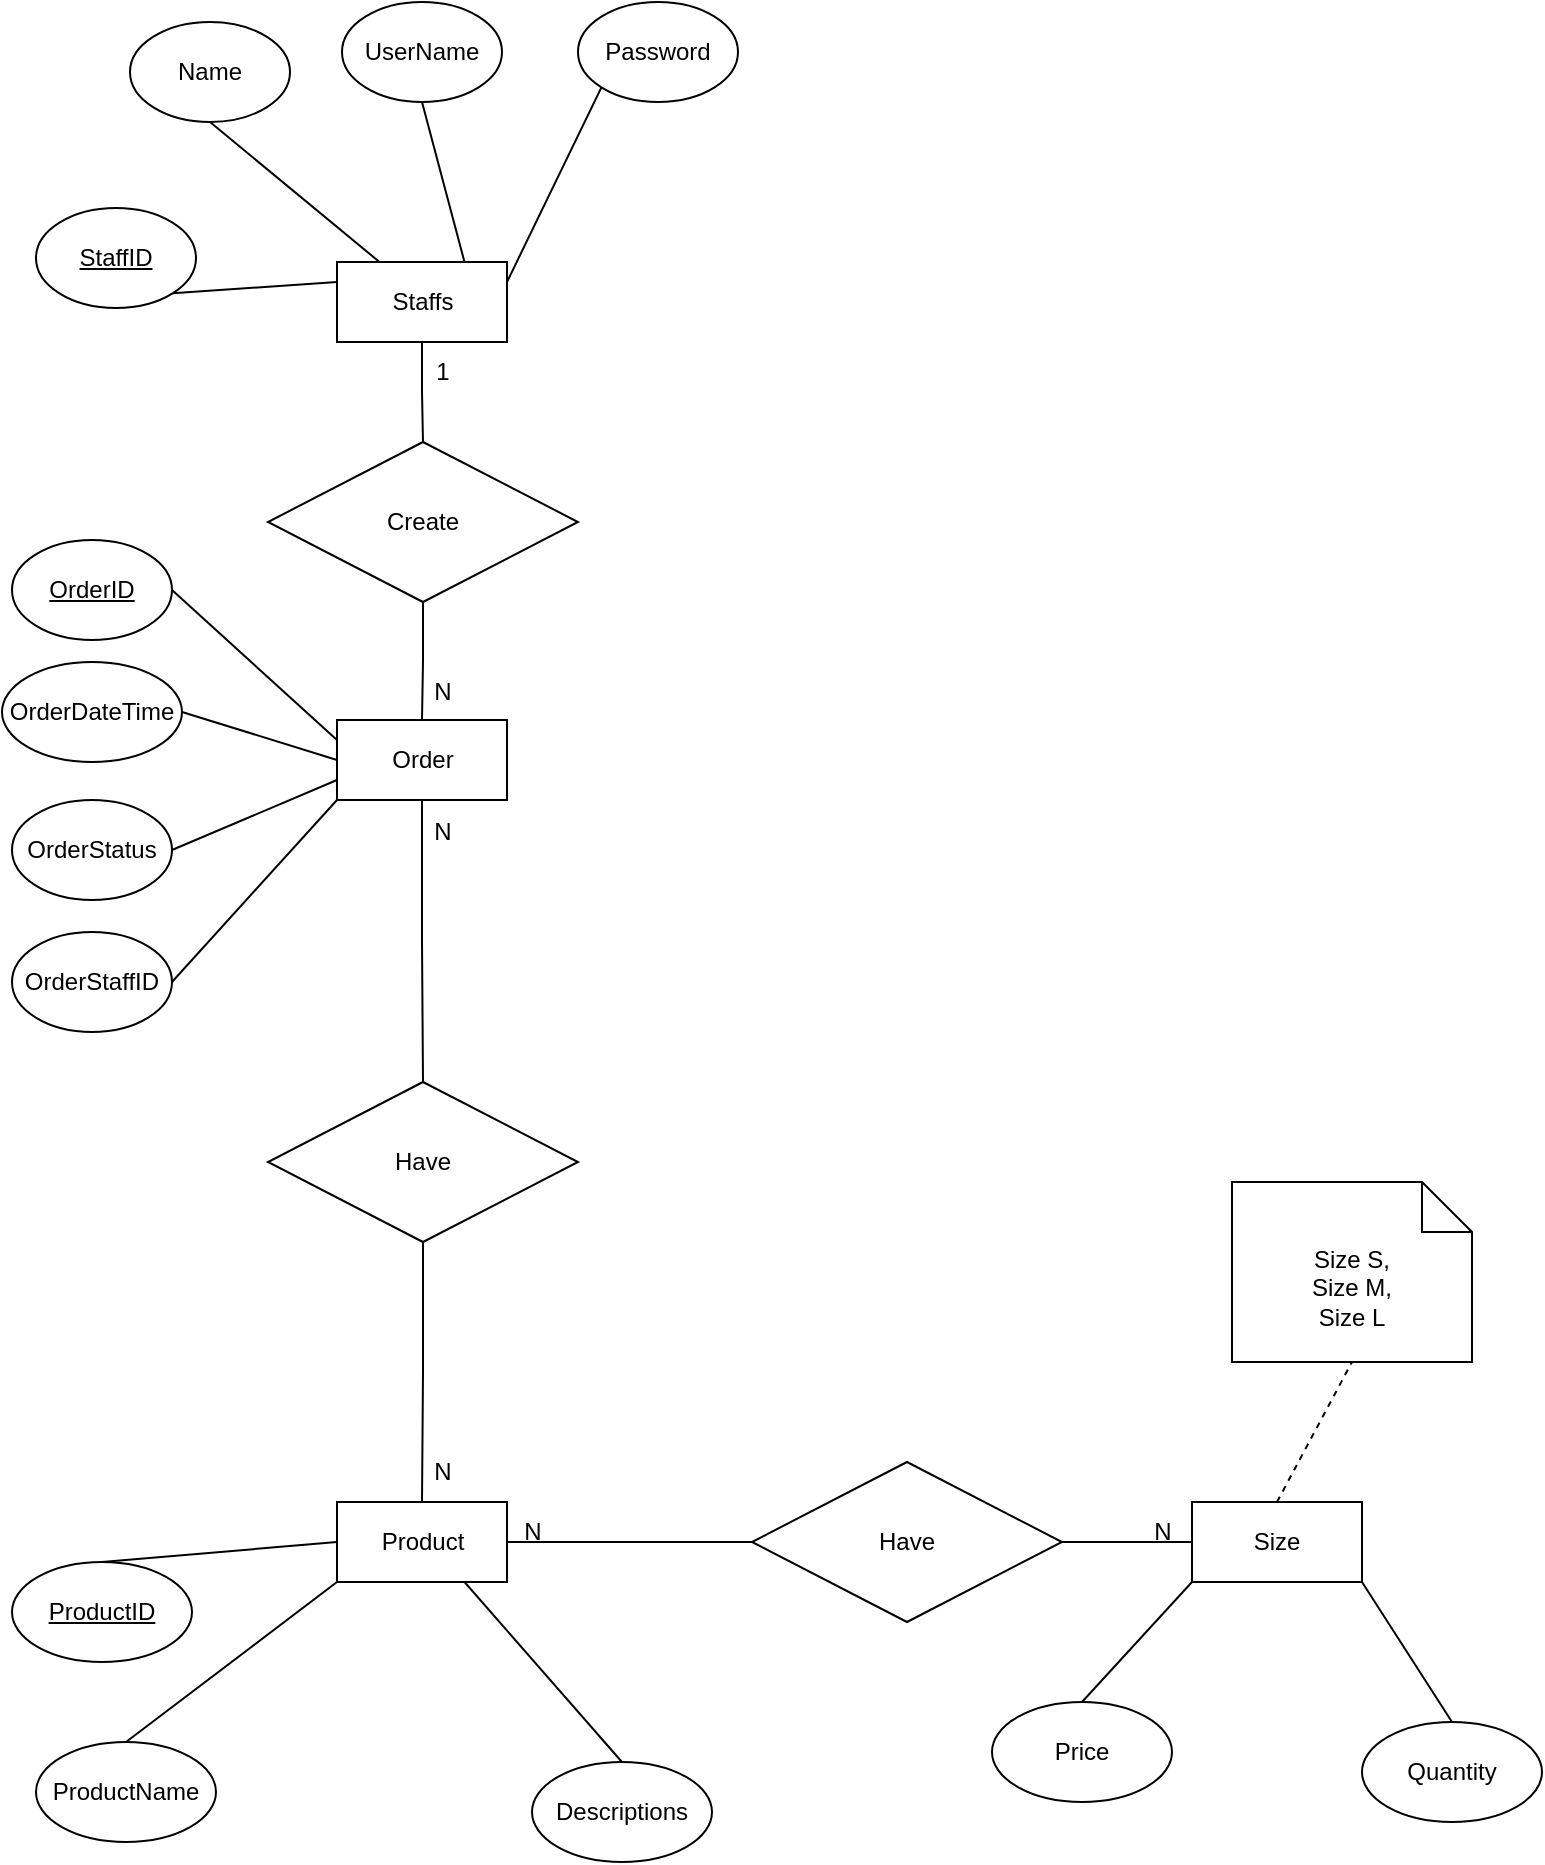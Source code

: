 <mxfile version="21.3.7" type="device" pages="2">
  <diagram id="JgaQstrq-W4Q4-6rH-1l" name="ERDConcept">
    <mxGraphModel dx="1080" dy="695" grid="1" gridSize="10" guides="1" tooltips="1" connect="1" arrows="1" fold="1" page="1" pageScale="1" pageWidth="827" pageHeight="1169" math="0" shadow="0">
      <root>
        <mxCell id="0" />
        <mxCell id="1" parent="0" />
        <mxCell id="lVdXG0FwxOJUfhPuQGoF-38" style="rounded=0;orthogonalLoop=1;jettySize=auto;html=1;exitX=0;exitY=0.25;exitDx=0;exitDy=0;entryX=1;entryY=1;entryDx=0;entryDy=0;endArrow=none;endFill=0;" parent="1" source="lVdXG0FwxOJUfhPuQGoF-43" target="lVdXG0FwxOJUfhPuQGoF-44" edge="1">
          <mxGeometry relative="1" as="geometry" />
        </mxCell>
        <mxCell id="lVdXG0FwxOJUfhPuQGoF-39" style="rounded=0;orthogonalLoop=1;jettySize=auto;html=1;exitX=0.25;exitY=0;exitDx=0;exitDy=0;entryX=0.5;entryY=1;entryDx=0;entryDy=0;endArrow=none;endFill=0;" parent="1" source="lVdXG0FwxOJUfhPuQGoF-43" target="lVdXG0FwxOJUfhPuQGoF-45" edge="1">
          <mxGeometry relative="1" as="geometry" />
        </mxCell>
        <mxCell id="lVdXG0FwxOJUfhPuQGoF-40" style="rounded=0;orthogonalLoop=1;jettySize=auto;html=1;exitX=0.75;exitY=0;exitDx=0;exitDy=0;entryX=0.5;entryY=1;entryDx=0;entryDy=0;endArrow=none;endFill=0;" parent="1" source="lVdXG0FwxOJUfhPuQGoF-43" target="lVdXG0FwxOJUfhPuQGoF-46" edge="1">
          <mxGeometry relative="1" as="geometry" />
        </mxCell>
        <mxCell id="lVdXG0FwxOJUfhPuQGoF-41" style="rounded=0;orthogonalLoop=1;jettySize=auto;html=1;exitX=1;exitY=0.25;exitDx=0;exitDy=0;entryX=0;entryY=1;entryDx=0;entryDy=0;endArrow=none;endFill=0;" parent="1" source="lVdXG0FwxOJUfhPuQGoF-43" target="lVdXG0FwxOJUfhPuQGoF-47" edge="1">
          <mxGeometry relative="1" as="geometry" />
        </mxCell>
        <mxCell id="lVdXG0FwxOJUfhPuQGoF-42" style="edgeStyle=orthogonalEdgeStyle;rounded=0;orthogonalLoop=1;jettySize=auto;html=1;exitX=0.5;exitY=1;exitDx=0;exitDy=0;entryX=0.5;entryY=0;entryDx=0;entryDy=0;endArrow=none;endFill=0;" parent="1" source="lVdXG0FwxOJUfhPuQGoF-43" target="lVdXG0FwxOJUfhPuQGoF-54" edge="1">
          <mxGeometry relative="1" as="geometry" />
        </mxCell>
        <mxCell id="lVdXG0FwxOJUfhPuQGoF-43" value="Staffs" style="rounded=0;whiteSpace=wrap;html=1;" parent="1" vertex="1">
          <mxGeometry x="192.5" y="200" width="85" height="40" as="geometry" />
        </mxCell>
        <mxCell id="lVdXG0FwxOJUfhPuQGoF-44" value="&lt;u&gt;StaffID&lt;/u&gt;" style="ellipse;whiteSpace=wrap;html=1;" parent="1" vertex="1">
          <mxGeometry x="42" y="173" width="80" height="50" as="geometry" />
        </mxCell>
        <mxCell id="lVdXG0FwxOJUfhPuQGoF-45" value="Name" style="ellipse;whiteSpace=wrap;html=1;" parent="1" vertex="1">
          <mxGeometry x="89" y="80" width="80" height="50" as="geometry" />
        </mxCell>
        <mxCell id="lVdXG0FwxOJUfhPuQGoF-46" value="UserName" style="ellipse;whiteSpace=wrap;html=1;" parent="1" vertex="1">
          <mxGeometry x="195" y="70" width="80" height="50" as="geometry" />
        </mxCell>
        <mxCell id="lVdXG0FwxOJUfhPuQGoF-47" value="Password" style="ellipse;whiteSpace=wrap;html=1;" parent="1" vertex="1">
          <mxGeometry x="313" y="70" width="80" height="50" as="geometry" />
        </mxCell>
        <mxCell id="lVdXG0FwxOJUfhPuQGoF-48" style="rounded=0;orthogonalLoop=1;jettySize=auto;html=1;exitX=0;exitY=0.25;exitDx=0;exitDy=0;entryX=1;entryY=0.5;entryDx=0;entryDy=0;endArrow=none;endFill=0;" parent="1" source="lVdXG0FwxOJUfhPuQGoF-52" target="lVdXG0FwxOJUfhPuQGoF-57" edge="1">
          <mxGeometry relative="1" as="geometry" />
        </mxCell>
        <mxCell id="lVdXG0FwxOJUfhPuQGoF-49" style="rounded=0;orthogonalLoop=1;jettySize=auto;html=1;exitX=0;exitY=0.5;exitDx=0;exitDy=0;entryX=1;entryY=0.5;entryDx=0;entryDy=0;endArrow=none;endFill=0;" parent="1" source="lVdXG0FwxOJUfhPuQGoF-52" target="lVdXG0FwxOJUfhPuQGoF-58" edge="1">
          <mxGeometry relative="1" as="geometry" />
        </mxCell>
        <mxCell id="lVdXG0FwxOJUfhPuQGoF-50" style="rounded=0;orthogonalLoop=1;jettySize=auto;html=1;exitX=0;exitY=0.75;exitDx=0;exitDy=0;entryX=1;entryY=0.5;entryDx=0;entryDy=0;endArrow=none;endFill=0;" parent="1" source="lVdXG0FwxOJUfhPuQGoF-52" target="lVdXG0FwxOJUfhPuQGoF-59" edge="1">
          <mxGeometry relative="1" as="geometry" />
        </mxCell>
        <mxCell id="lVdXG0FwxOJUfhPuQGoF-51" style="edgeStyle=orthogonalEdgeStyle;rounded=0;orthogonalLoop=1;jettySize=auto;html=1;exitX=0.5;exitY=1;exitDx=0;exitDy=0;entryX=0.5;entryY=0;entryDx=0;entryDy=0;endArrow=none;endFill=0;" parent="1" source="lVdXG0FwxOJUfhPuQGoF-52" target="lVdXG0FwxOJUfhPuQGoF-61" edge="1">
          <mxGeometry relative="1" as="geometry" />
        </mxCell>
        <mxCell id="cdFLnC1GyyJsEEeeLaoK-2" style="rounded=0;orthogonalLoop=1;jettySize=auto;html=1;exitX=0;exitY=1;exitDx=0;exitDy=0;entryX=1;entryY=0.5;entryDx=0;entryDy=0;endArrow=none;endFill=0;" parent="1" source="lVdXG0FwxOJUfhPuQGoF-52" target="cdFLnC1GyyJsEEeeLaoK-1" edge="1">
          <mxGeometry relative="1" as="geometry" />
        </mxCell>
        <mxCell id="lVdXG0FwxOJUfhPuQGoF-52" value="Order" style="rounded=0;whiteSpace=wrap;html=1;" parent="1" vertex="1">
          <mxGeometry x="192.5" y="429" width="85" height="40" as="geometry" />
        </mxCell>
        <mxCell id="sx57VbI0gmq7mtiI_8E6-1" style="edgeStyle=orthogonalEdgeStyle;rounded=0;orthogonalLoop=1;jettySize=auto;html=1;exitX=0.5;exitY=1;exitDx=0;exitDy=0;entryX=0.5;entryY=0;entryDx=0;entryDy=0;endArrow=none;endFill=0;" edge="1" parent="1" source="lVdXG0FwxOJUfhPuQGoF-54" target="lVdXG0FwxOJUfhPuQGoF-52">
          <mxGeometry relative="1" as="geometry" />
        </mxCell>
        <mxCell id="lVdXG0FwxOJUfhPuQGoF-54" value="Create" style="rhombus;whiteSpace=wrap;html=1;" parent="1" vertex="1">
          <mxGeometry x="158" y="290" width="155" height="80" as="geometry" />
        </mxCell>
        <mxCell id="lVdXG0FwxOJUfhPuQGoF-55" value="1" style="text;html=1;align=center;verticalAlign=middle;resizable=0;points=[];autosize=1;strokeColor=none;fillColor=none;" parent="1" vertex="1">
          <mxGeometry x="230" y="240" width="30" height="30" as="geometry" />
        </mxCell>
        <mxCell id="lVdXG0FwxOJUfhPuQGoF-56" value="N" style="text;html=1;align=center;verticalAlign=middle;resizable=0;points=[];autosize=1;strokeColor=none;fillColor=none;" parent="1" vertex="1">
          <mxGeometry x="230" y="400" width="30" height="30" as="geometry" />
        </mxCell>
        <mxCell id="lVdXG0FwxOJUfhPuQGoF-57" value="&lt;u&gt;OrderID&lt;/u&gt;" style="ellipse;whiteSpace=wrap;html=1;" parent="1" vertex="1">
          <mxGeometry x="30" y="339" width="80" height="50" as="geometry" />
        </mxCell>
        <mxCell id="lVdXG0FwxOJUfhPuQGoF-58" value="OrderDateTime" style="ellipse;whiteSpace=wrap;html=1;" parent="1" vertex="1">
          <mxGeometry x="25" y="400" width="90" height="50" as="geometry" />
        </mxCell>
        <mxCell id="lVdXG0FwxOJUfhPuQGoF-59" value="OrderStatus" style="ellipse;whiteSpace=wrap;html=1;" parent="1" vertex="1">
          <mxGeometry x="30" y="469" width="80" height="50" as="geometry" />
        </mxCell>
        <mxCell id="lVdXG0FwxOJUfhPuQGoF-60" style="edgeStyle=orthogonalEdgeStyle;rounded=0;orthogonalLoop=1;jettySize=auto;html=1;exitX=0.5;exitY=1;exitDx=0;exitDy=0;entryX=0.5;entryY=0;entryDx=0;entryDy=0;endArrow=none;endFill=0;" parent="1" source="lVdXG0FwxOJUfhPuQGoF-61" target="lVdXG0FwxOJUfhPuQGoF-68" edge="1">
          <mxGeometry relative="1" as="geometry" />
        </mxCell>
        <mxCell id="lVdXG0FwxOJUfhPuQGoF-61" value="Have" style="rhombus;whiteSpace=wrap;html=1;" parent="1" vertex="1">
          <mxGeometry x="158" y="610" width="155" height="80" as="geometry" />
        </mxCell>
        <mxCell id="lVdXG0FwxOJUfhPuQGoF-62" value="N" style="text;html=1;align=center;verticalAlign=middle;resizable=0;points=[];autosize=1;strokeColor=none;fillColor=none;" parent="1" vertex="1">
          <mxGeometry x="230" y="470" width="30" height="30" as="geometry" />
        </mxCell>
        <mxCell id="lVdXG0FwxOJUfhPuQGoF-63" style="rounded=0;orthogonalLoop=1;jettySize=auto;html=1;exitX=0;exitY=0.5;exitDx=0;exitDy=0;entryX=0.5;entryY=0;entryDx=0;entryDy=0;endArrow=none;endFill=0;" parent="1" source="lVdXG0FwxOJUfhPuQGoF-68" target="lVdXG0FwxOJUfhPuQGoF-70" edge="1">
          <mxGeometry relative="1" as="geometry" />
        </mxCell>
        <mxCell id="lVdXG0FwxOJUfhPuQGoF-64" style="rounded=0;orthogonalLoop=1;jettySize=auto;html=1;exitX=0;exitY=1;exitDx=0;exitDy=0;entryX=0.5;entryY=0;entryDx=0;entryDy=0;endArrow=none;endFill=0;" parent="1" source="lVdXG0FwxOJUfhPuQGoF-68" target="lVdXG0FwxOJUfhPuQGoF-71" edge="1">
          <mxGeometry relative="1" as="geometry" />
        </mxCell>
        <mxCell id="lVdXG0FwxOJUfhPuQGoF-65" style="rounded=0;orthogonalLoop=1;jettySize=auto;html=1;exitX=1;exitY=1;exitDx=0;exitDy=0;entryX=0.5;entryY=0;entryDx=0;entryDy=0;endArrow=none;endFill=0;" parent="1" source="sx57VbI0gmq7mtiI_8E6-2" target="lVdXG0FwxOJUfhPuQGoF-72" edge="1">
          <mxGeometry relative="1" as="geometry" />
        </mxCell>
        <mxCell id="lVdXG0FwxOJUfhPuQGoF-66" style="rounded=0;orthogonalLoop=1;jettySize=auto;html=1;exitX=0;exitY=1;exitDx=0;exitDy=0;entryX=0.5;entryY=0;entryDx=0;entryDy=0;endArrow=none;endFill=0;" parent="1" source="sx57VbI0gmq7mtiI_8E6-2" target="lVdXG0FwxOJUfhPuQGoF-73" edge="1">
          <mxGeometry relative="1" as="geometry" />
        </mxCell>
        <mxCell id="lVdXG0FwxOJUfhPuQGoF-67" style="rounded=0;orthogonalLoop=1;jettySize=auto;html=1;exitX=0.75;exitY=1;exitDx=0;exitDy=0;entryX=0.5;entryY=0;entryDx=0;entryDy=0;endArrow=none;endFill=0;" parent="1" source="lVdXG0FwxOJUfhPuQGoF-68" target="lVdXG0FwxOJUfhPuQGoF-74" edge="1">
          <mxGeometry relative="1" as="geometry" />
        </mxCell>
        <mxCell id="sx57VbI0gmq7mtiI_8E6-7" style="edgeStyle=orthogonalEdgeStyle;rounded=0;orthogonalLoop=1;jettySize=auto;html=1;exitX=1;exitY=0.5;exitDx=0;exitDy=0;entryX=0;entryY=0.5;entryDx=0;entryDy=0;endArrow=none;endFill=0;" edge="1" parent="1" source="lVdXG0FwxOJUfhPuQGoF-68" target="sx57VbI0gmq7mtiI_8E6-6">
          <mxGeometry relative="1" as="geometry" />
        </mxCell>
        <mxCell id="lVdXG0FwxOJUfhPuQGoF-68" value="Product" style="rounded=0;whiteSpace=wrap;html=1;" parent="1" vertex="1">
          <mxGeometry x="192.5" y="820" width="85" height="40" as="geometry" />
        </mxCell>
        <mxCell id="lVdXG0FwxOJUfhPuQGoF-69" value="N" style="text;html=1;align=center;verticalAlign=middle;resizable=0;points=[];autosize=1;strokeColor=none;fillColor=none;" parent="1" vertex="1">
          <mxGeometry x="230" y="790" width="30" height="30" as="geometry" />
        </mxCell>
        <mxCell id="lVdXG0FwxOJUfhPuQGoF-70" value="&lt;u&gt;ProductID&lt;/u&gt;" style="ellipse;whiteSpace=wrap;html=1;" parent="1" vertex="1">
          <mxGeometry x="30" y="850" width="90" height="50" as="geometry" />
        </mxCell>
        <mxCell id="lVdXG0FwxOJUfhPuQGoF-71" value="ProductName" style="ellipse;whiteSpace=wrap;html=1;" parent="1" vertex="1">
          <mxGeometry x="42" y="940" width="90" height="50" as="geometry" />
        </mxCell>
        <mxCell id="lVdXG0FwxOJUfhPuQGoF-72" value="Quantity" style="ellipse;whiteSpace=wrap;html=1;" parent="1" vertex="1">
          <mxGeometry x="705" y="930" width="90" height="50" as="geometry" />
        </mxCell>
        <mxCell id="lVdXG0FwxOJUfhPuQGoF-73" value="Price" style="ellipse;whiteSpace=wrap;html=1;" parent="1" vertex="1">
          <mxGeometry x="520" y="920" width="90" height="50" as="geometry" />
        </mxCell>
        <mxCell id="lVdXG0FwxOJUfhPuQGoF-74" value="Descriptions" style="ellipse;whiteSpace=wrap;html=1;" parent="1" vertex="1">
          <mxGeometry x="290" y="950" width="90" height="50" as="geometry" />
        </mxCell>
        <mxCell id="cdFLnC1GyyJsEEeeLaoK-1" value="OrderStaffID" style="ellipse;whiteSpace=wrap;html=1;" parent="1" vertex="1">
          <mxGeometry x="30" y="535" width="80" height="50" as="geometry" />
        </mxCell>
        <mxCell id="sx57VbI0gmq7mtiI_8E6-5" style="rounded=0;orthogonalLoop=1;jettySize=auto;html=1;exitX=0.5;exitY=0;exitDx=0;exitDy=0;entryX=0.5;entryY=1;entryDx=0;entryDy=0;entryPerimeter=0;endArrow=none;endFill=0;dashed=1;" edge="1" parent="1" source="sx57VbI0gmq7mtiI_8E6-2" target="sx57VbI0gmq7mtiI_8E6-4">
          <mxGeometry relative="1" as="geometry" />
        </mxCell>
        <mxCell id="sx57VbI0gmq7mtiI_8E6-2" value="Size" style="rounded=0;whiteSpace=wrap;html=1;" vertex="1" parent="1">
          <mxGeometry x="620" y="820" width="85" height="40" as="geometry" />
        </mxCell>
        <mxCell id="sx57VbI0gmq7mtiI_8E6-4" value="Size S,&lt;br&gt;Size M,&lt;br&gt;Size L&lt;br&gt;" style="shape=note2;boundedLbl=1;whiteSpace=wrap;html=1;size=25;verticalAlign=top;align=center;" vertex="1" parent="1">
          <mxGeometry x="640" y="660" width="120" height="90" as="geometry" />
        </mxCell>
        <mxCell id="sx57VbI0gmq7mtiI_8E6-8" style="edgeStyle=orthogonalEdgeStyle;rounded=0;orthogonalLoop=1;jettySize=auto;html=1;exitX=1;exitY=0.5;exitDx=0;exitDy=0;entryX=0;entryY=0.5;entryDx=0;entryDy=0;endArrow=none;endFill=0;" edge="1" parent="1" source="sx57VbI0gmq7mtiI_8E6-6" target="sx57VbI0gmq7mtiI_8E6-2">
          <mxGeometry relative="1" as="geometry" />
        </mxCell>
        <mxCell id="sx57VbI0gmq7mtiI_8E6-6" value="Have" style="rhombus;whiteSpace=wrap;html=1;" vertex="1" parent="1">
          <mxGeometry x="400" y="800" width="155" height="80" as="geometry" />
        </mxCell>
        <mxCell id="sx57VbI0gmq7mtiI_8E6-9" value="N" style="text;html=1;align=center;verticalAlign=middle;resizable=0;points=[];autosize=1;strokeColor=none;fillColor=none;" vertex="1" parent="1">
          <mxGeometry x="275" y="820" width="30" height="30" as="geometry" />
        </mxCell>
        <mxCell id="sx57VbI0gmq7mtiI_8E6-10" value="N" style="text;html=1;align=center;verticalAlign=middle;resizable=0;points=[];autosize=1;strokeColor=none;fillColor=none;" vertex="1" parent="1">
          <mxGeometry x="590" y="820" width="30" height="30" as="geometry" />
        </mxCell>
      </root>
    </mxGraphModel>
  </diagram>
  <diagram id="tHsa_yea_H3qmS3OMW3T" name="ERDPhysic">
    <mxGraphModel dx="909" dy="585" grid="1" gridSize="10" guides="1" tooltips="1" connect="1" arrows="1" fold="1" page="1" pageScale="1" pageWidth="827" pageHeight="1169" math="0" shadow="0">
      <root>
        <mxCell id="0" />
        <mxCell id="1" parent="0" />
        <mxCell id="Y5KOG4zF_y2cK-0o90-U-4" style="edgeStyle=orthogonalEdgeStyle;rounded=0;orthogonalLoop=1;jettySize=auto;html=1;entryX=1;entryY=0.5;entryDx=0;entryDy=0;endArrow=ERone;endFill=0;startArrow=ERmany;startFill=0;exitX=1;exitY=0.5;exitDx=0;exitDy=0;" parent="1" source="-_LONUyLGZRyEzPqu2VB-17" target="3WglA7aq1ZAWHW3G3djI-40" edge="1">
          <mxGeometry relative="1" as="geometry" />
        </mxCell>
        <mxCell id="z49KEpbpCO1K4J73DUjx-14" value="Products" style="shape=table;startSize=30;container=1;collapsible=1;childLayout=tableLayout;fixedRows=1;rowLines=0;fontStyle=1;align=center;resizeLast=1;html=1;" parent="1" vertex="1">
          <mxGeometry x="290" y="120" width="190" height="120" as="geometry" />
        </mxCell>
        <mxCell id="-_LONUyLGZRyEzPqu2VB-17" value="" style="shape=tableRow;horizontal=0;startSize=0;swimlaneHead=0;swimlaneBody=0;fillColor=none;collapsible=0;dropTarget=0;points=[[0,0.5],[1,0.5]];portConstraint=eastwest;top=0;left=0;right=0;bottom=1;" vertex="1" parent="z49KEpbpCO1K4J73DUjx-14">
          <mxGeometry y="30" width="190" height="30" as="geometry" />
        </mxCell>
        <mxCell id="-_LONUyLGZRyEzPqu2VB-18" value="PK" style="shape=partialRectangle;connectable=0;fillColor=none;top=0;left=0;bottom=0;right=0;fontStyle=1;overflow=hidden;whiteSpace=wrap;html=1;" vertex="1" parent="-_LONUyLGZRyEzPqu2VB-17">
          <mxGeometry width="30" height="30" as="geometry">
            <mxRectangle width="30" height="30" as="alternateBounds" />
          </mxGeometry>
        </mxCell>
        <mxCell id="-_LONUyLGZRyEzPqu2VB-19" value="ProductID&amp;nbsp; int" style="shape=partialRectangle;connectable=0;fillColor=none;top=0;left=0;bottom=0;right=0;align=left;spacingLeft=6;fontStyle=5;overflow=hidden;whiteSpace=wrap;html=1;" vertex="1" parent="-_LONUyLGZRyEzPqu2VB-17">
          <mxGeometry x="30" width="160" height="30" as="geometry">
            <mxRectangle width="160" height="30" as="alternateBounds" />
          </mxGeometry>
        </mxCell>
        <mxCell id="z49KEpbpCO1K4J73DUjx-15" value="" style="shape=tableRow;horizontal=0;startSize=0;swimlaneHead=0;swimlaneBody=0;fillColor=none;collapsible=0;dropTarget=0;points=[[0,0.5],[1,0.5]];portConstraint=eastwest;top=0;left=0;right=0;bottom=1;" parent="z49KEpbpCO1K4J73DUjx-14" vertex="1">
          <mxGeometry y="60" width="190" height="30" as="geometry" />
        </mxCell>
        <mxCell id="z49KEpbpCO1K4J73DUjx-16" value="PK" style="shape=partialRectangle;connectable=0;fillColor=none;top=0;left=0;bottom=0;right=0;fontStyle=1;overflow=hidden;whiteSpace=wrap;html=1;" parent="z49KEpbpCO1K4J73DUjx-15" vertex="1">
          <mxGeometry width="30" height="30" as="geometry">
            <mxRectangle width="30" height="30" as="alternateBounds" />
          </mxGeometry>
        </mxCell>
        <mxCell id="z49KEpbpCO1K4J73DUjx-17" value="ProductName varchar(50)" style="shape=partialRectangle;connectable=0;fillColor=none;top=0;left=0;bottom=0;right=0;align=left;spacingLeft=6;fontStyle=5;overflow=hidden;whiteSpace=wrap;html=1;" parent="z49KEpbpCO1K4J73DUjx-15" vertex="1">
          <mxGeometry x="30" width="160" height="30" as="geometry">
            <mxRectangle width="160" height="30" as="alternateBounds" />
          </mxGeometry>
        </mxCell>
        <mxCell id="WW-8x6OgDhNtqKSyROHS-2" value="" style="shape=tableRow;horizontal=0;startSize=0;swimlaneHead=0;swimlaneBody=0;fillColor=none;collapsible=0;dropTarget=0;points=[[0,0.5],[1,0.5]];portConstraint=eastwest;top=0;left=0;right=0;bottom=0;" parent="z49KEpbpCO1K4J73DUjx-14" vertex="1">
          <mxGeometry y="90" width="190" height="30" as="geometry" />
        </mxCell>
        <mxCell id="WW-8x6OgDhNtqKSyROHS-3" value="" style="shape=partialRectangle;connectable=0;fillColor=none;top=0;left=0;bottom=0;right=0;editable=1;overflow=hidden;whiteSpace=wrap;html=1;" parent="WW-8x6OgDhNtqKSyROHS-2" vertex="1">
          <mxGeometry width="30" height="30" as="geometry">
            <mxRectangle width="30" height="30" as="alternateBounds" />
          </mxGeometry>
        </mxCell>
        <mxCell id="WW-8x6OgDhNtqKSyROHS-4" value="Descriptions varchar(200)" style="shape=partialRectangle;connectable=0;fillColor=none;top=0;left=0;bottom=0;right=0;align=left;spacingLeft=6;overflow=hidden;whiteSpace=wrap;html=1;" parent="WW-8x6OgDhNtqKSyROHS-2" vertex="1">
          <mxGeometry x="30" width="160" height="30" as="geometry">
            <mxRectangle width="160" height="30" as="alternateBounds" />
          </mxGeometry>
        </mxCell>
        <mxCell id="Y5KOG4zF_y2cK-0o90-U-1" style="edgeStyle=orthogonalEdgeStyle;rounded=0;orthogonalLoop=1;jettySize=auto;html=1;entryX=0.5;entryY=0;entryDx=0;entryDy=0;startArrow=ERone;startFill=0;endArrow=ERmany;endFill=0;" parent="1" source="3WglA7aq1ZAWHW3G3djI-1" target="3WglA7aq1ZAWHW3G3djI-14" edge="1">
          <mxGeometry relative="1" as="geometry" />
        </mxCell>
        <mxCell id="3WglA7aq1ZAWHW3G3djI-1" value="Staffs" style="shape=table;startSize=30;container=1;collapsible=1;childLayout=tableLayout;fixedRows=1;rowLines=0;fontStyle=1;align=center;resizeLast=1;html=1;" parent="1" vertex="1">
          <mxGeometry x="40" y="110" width="180" height="150" as="geometry" />
        </mxCell>
        <mxCell id="3WglA7aq1ZAWHW3G3djI-2" value="" style="shape=tableRow;horizontal=0;startSize=0;swimlaneHead=0;swimlaneBody=0;fillColor=none;collapsible=0;dropTarget=0;points=[[0,0.5],[1,0.5]];portConstraint=eastwest;top=0;left=0;right=0;bottom=1;" parent="3WglA7aq1ZAWHW3G3djI-1" vertex="1">
          <mxGeometry y="30" width="180" height="30" as="geometry" />
        </mxCell>
        <mxCell id="3WglA7aq1ZAWHW3G3djI-3" value="PK" style="shape=partialRectangle;connectable=0;fillColor=none;top=0;left=0;bottom=0;right=0;fontStyle=1;overflow=hidden;whiteSpace=wrap;html=1;" parent="3WglA7aq1ZAWHW3G3djI-2" vertex="1">
          <mxGeometry width="30" height="30" as="geometry">
            <mxRectangle width="30" height="30" as="alternateBounds" />
          </mxGeometry>
        </mxCell>
        <mxCell id="3WglA7aq1ZAWHW3G3djI-4" value="StaffID&amp;nbsp; int" style="shape=partialRectangle;connectable=0;fillColor=none;top=0;left=0;bottom=0;right=0;align=left;spacingLeft=6;fontStyle=5;overflow=hidden;whiteSpace=wrap;html=1;" parent="3WglA7aq1ZAWHW3G3djI-2" vertex="1">
          <mxGeometry x="30" width="150" height="30" as="geometry">
            <mxRectangle width="150" height="30" as="alternateBounds" />
          </mxGeometry>
        </mxCell>
        <mxCell id="3WglA7aq1ZAWHW3G3djI-5" value="" style="shape=tableRow;horizontal=0;startSize=0;swimlaneHead=0;swimlaneBody=0;fillColor=none;collapsible=0;dropTarget=0;points=[[0,0.5],[1,0.5]];portConstraint=eastwest;top=0;left=0;right=0;bottom=0;" parent="3WglA7aq1ZAWHW3G3djI-1" vertex="1">
          <mxGeometry y="60" width="180" height="30" as="geometry" />
        </mxCell>
        <mxCell id="3WglA7aq1ZAWHW3G3djI-6" value="" style="shape=partialRectangle;connectable=0;fillColor=none;top=0;left=0;bottom=0;right=0;editable=1;overflow=hidden;whiteSpace=wrap;html=1;" parent="3WglA7aq1ZAWHW3G3djI-5" vertex="1">
          <mxGeometry width="30" height="30" as="geometry">
            <mxRectangle width="30" height="30" as="alternateBounds" />
          </mxGeometry>
        </mxCell>
        <mxCell id="3WglA7aq1ZAWHW3G3djI-7" value="StaffName&amp;nbsp; varchar(50)" style="shape=partialRectangle;connectable=0;fillColor=none;top=0;left=0;bottom=0;right=0;align=left;spacingLeft=6;overflow=hidden;whiteSpace=wrap;html=1;" parent="3WglA7aq1ZAWHW3G3djI-5" vertex="1">
          <mxGeometry x="30" width="150" height="30" as="geometry">
            <mxRectangle width="150" height="30" as="alternateBounds" />
          </mxGeometry>
        </mxCell>
        <mxCell id="3WglA7aq1ZAWHW3G3djI-8" value="" style="shape=tableRow;horizontal=0;startSize=0;swimlaneHead=0;swimlaneBody=0;fillColor=none;collapsible=0;dropTarget=0;points=[[0,0.5],[1,0.5]];portConstraint=eastwest;top=0;left=0;right=0;bottom=0;" parent="3WglA7aq1ZAWHW3G3djI-1" vertex="1">
          <mxGeometry y="90" width="180" height="30" as="geometry" />
        </mxCell>
        <mxCell id="3WglA7aq1ZAWHW3G3djI-9" value="" style="shape=partialRectangle;connectable=0;fillColor=none;top=0;left=0;bottom=0;right=0;editable=1;overflow=hidden;whiteSpace=wrap;html=1;" parent="3WglA7aq1ZAWHW3G3djI-8" vertex="1">
          <mxGeometry width="30" height="30" as="geometry">
            <mxRectangle width="30" height="30" as="alternateBounds" />
          </mxGeometry>
        </mxCell>
        <mxCell id="3WglA7aq1ZAWHW3G3djI-10" value="UserName&amp;nbsp; varchar(50)" style="shape=partialRectangle;connectable=0;fillColor=none;top=0;left=0;bottom=0;right=0;align=left;spacingLeft=6;overflow=hidden;whiteSpace=wrap;html=1;" parent="3WglA7aq1ZAWHW3G3djI-8" vertex="1">
          <mxGeometry x="30" width="150" height="30" as="geometry">
            <mxRectangle width="150" height="30" as="alternateBounds" />
          </mxGeometry>
        </mxCell>
        <mxCell id="3WglA7aq1ZAWHW3G3djI-11" value="" style="shape=tableRow;horizontal=0;startSize=0;swimlaneHead=0;swimlaneBody=0;fillColor=none;collapsible=0;dropTarget=0;points=[[0,0.5],[1,0.5]];portConstraint=eastwest;top=0;left=0;right=0;bottom=0;" parent="3WglA7aq1ZAWHW3G3djI-1" vertex="1">
          <mxGeometry y="120" width="180" height="30" as="geometry" />
        </mxCell>
        <mxCell id="3WglA7aq1ZAWHW3G3djI-12" value="" style="shape=partialRectangle;connectable=0;fillColor=none;top=0;left=0;bottom=0;right=0;editable=1;overflow=hidden;whiteSpace=wrap;html=1;" parent="3WglA7aq1ZAWHW3G3djI-11" vertex="1">
          <mxGeometry width="30" height="30" as="geometry">
            <mxRectangle width="30" height="30" as="alternateBounds" />
          </mxGeometry>
        </mxCell>
        <mxCell id="3WglA7aq1ZAWHW3G3djI-13" value="Password&amp;nbsp; varchar(50)" style="shape=partialRectangle;connectable=0;fillColor=none;top=0;left=0;bottom=0;right=0;align=left;spacingLeft=6;overflow=hidden;whiteSpace=wrap;html=1;" parent="3WglA7aq1ZAWHW3G3djI-11" vertex="1">
          <mxGeometry x="30" width="150" height="30" as="geometry">
            <mxRectangle width="150" height="30" as="alternateBounds" />
          </mxGeometry>
        </mxCell>
        <mxCell id="3WglA7aq1ZAWHW3G3djI-14" value="Orders" style="shape=table;startSize=30;container=1;collapsible=1;childLayout=tableLayout;fixedRows=1;rowLines=0;fontStyle=1;align=center;resizeLast=1;html=1;" parent="1" vertex="1">
          <mxGeometry x="40" y="470" width="180" height="150" as="geometry" />
        </mxCell>
        <mxCell id="3WglA7aq1ZAWHW3G3djI-15" value="" style="shape=tableRow;horizontal=0;startSize=0;swimlaneHead=0;swimlaneBody=0;fillColor=none;collapsible=0;dropTarget=0;points=[[0,0.5],[1,0.5]];portConstraint=eastwest;top=0;left=0;right=0;bottom=1;" parent="3WglA7aq1ZAWHW3G3djI-14" vertex="1">
          <mxGeometry y="30" width="180" height="30" as="geometry" />
        </mxCell>
        <mxCell id="3WglA7aq1ZAWHW3G3djI-16" value="PK" style="shape=partialRectangle;connectable=0;fillColor=none;top=0;left=0;bottom=0;right=0;fontStyle=1;overflow=hidden;whiteSpace=wrap;html=1;" parent="3WglA7aq1ZAWHW3G3djI-15" vertex="1">
          <mxGeometry width="30" height="30" as="geometry">
            <mxRectangle width="30" height="30" as="alternateBounds" />
          </mxGeometry>
        </mxCell>
        <mxCell id="3WglA7aq1ZAWHW3G3djI-17" value="OrderID&amp;nbsp; int" style="shape=partialRectangle;connectable=0;fillColor=none;top=0;left=0;bottom=0;right=0;align=left;spacingLeft=6;fontStyle=5;overflow=hidden;whiteSpace=wrap;html=1;" parent="3WglA7aq1ZAWHW3G3djI-15" vertex="1">
          <mxGeometry x="30" width="150" height="30" as="geometry">
            <mxRectangle width="150" height="30" as="alternateBounds" />
          </mxGeometry>
        </mxCell>
        <mxCell id="3WglA7aq1ZAWHW3G3djI-18" value="" style="shape=tableRow;horizontal=0;startSize=0;swimlaneHead=0;swimlaneBody=0;fillColor=none;collapsible=0;dropTarget=0;points=[[0,0.5],[1,0.5]];portConstraint=eastwest;top=0;left=0;right=0;bottom=0;" parent="3WglA7aq1ZAWHW3G3djI-14" vertex="1">
          <mxGeometry y="60" width="180" height="30" as="geometry" />
        </mxCell>
        <mxCell id="3WglA7aq1ZAWHW3G3djI-19" value="" style="shape=partialRectangle;connectable=0;fillColor=none;top=0;left=0;bottom=0;right=0;editable=1;overflow=hidden;whiteSpace=wrap;html=1;" parent="3WglA7aq1ZAWHW3G3djI-18" vertex="1">
          <mxGeometry width="30" height="30" as="geometry">
            <mxRectangle width="30" height="30" as="alternateBounds" />
          </mxGeometry>
        </mxCell>
        <mxCell id="3WglA7aq1ZAWHW3G3djI-20" value="OrderDate&amp;nbsp; datetime" style="shape=partialRectangle;connectable=0;fillColor=none;top=0;left=0;bottom=0;right=0;align=left;spacingLeft=6;overflow=hidden;whiteSpace=wrap;html=1;" parent="3WglA7aq1ZAWHW3G3djI-18" vertex="1">
          <mxGeometry x="30" width="150" height="30" as="geometry">
            <mxRectangle width="150" height="30" as="alternateBounds" />
          </mxGeometry>
        </mxCell>
        <mxCell id="3WglA7aq1ZAWHW3G3djI-21" value="" style="shape=tableRow;horizontal=0;startSize=0;swimlaneHead=0;swimlaneBody=0;fillColor=none;collapsible=0;dropTarget=0;points=[[0,0.5],[1,0.5]];portConstraint=eastwest;top=0;left=0;right=0;bottom=0;" parent="3WglA7aq1ZAWHW3G3djI-14" vertex="1">
          <mxGeometry y="90" width="180" height="30" as="geometry" />
        </mxCell>
        <mxCell id="3WglA7aq1ZAWHW3G3djI-22" value="" style="shape=partialRectangle;connectable=0;fillColor=none;top=0;left=0;bottom=0;right=0;editable=1;overflow=hidden;whiteSpace=wrap;html=1;" parent="3WglA7aq1ZAWHW3G3djI-21" vertex="1">
          <mxGeometry width="30" height="30" as="geometry">
            <mxRectangle width="30" height="30" as="alternateBounds" />
          </mxGeometry>
        </mxCell>
        <mxCell id="3WglA7aq1ZAWHW3G3djI-23" value="OrderStaffID&amp;nbsp; int" style="shape=partialRectangle;connectable=0;fillColor=none;top=0;left=0;bottom=0;right=0;align=left;spacingLeft=6;overflow=hidden;whiteSpace=wrap;html=1;" parent="3WglA7aq1ZAWHW3G3djI-21" vertex="1">
          <mxGeometry x="30" width="150" height="30" as="geometry">
            <mxRectangle width="150" height="30" as="alternateBounds" />
          </mxGeometry>
        </mxCell>
        <mxCell id="ELKrQ_xPmaJbTSiUfwZY-11" value="" style="shape=tableRow;horizontal=0;startSize=0;swimlaneHead=0;swimlaneBody=0;fillColor=none;collapsible=0;dropTarget=0;points=[[0,0.5],[1,0.5]];portConstraint=eastwest;top=0;left=0;right=0;bottom=0;" vertex="1" parent="3WglA7aq1ZAWHW3G3djI-14">
          <mxGeometry y="120" width="180" height="30" as="geometry" />
        </mxCell>
        <mxCell id="ELKrQ_xPmaJbTSiUfwZY-12" value="" style="shape=partialRectangle;connectable=0;fillColor=none;top=0;left=0;bottom=0;right=0;editable=1;overflow=hidden;whiteSpace=wrap;html=1;" vertex="1" parent="ELKrQ_xPmaJbTSiUfwZY-11">
          <mxGeometry width="30" height="30" as="geometry">
            <mxRectangle width="30" height="30" as="alternateBounds" />
          </mxGeometry>
        </mxCell>
        <mxCell id="ELKrQ_xPmaJbTSiUfwZY-13" value="OrderStatus&amp;nbsp; int" style="shape=partialRectangle;connectable=0;fillColor=none;top=0;left=0;bottom=0;right=0;align=left;spacingLeft=6;overflow=hidden;whiteSpace=wrap;html=1;" vertex="1" parent="ELKrQ_xPmaJbTSiUfwZY-11">
          <mxGeometry x="30" width="150" height="30" as="geometry">
            <mxRectangle width="150" height="30" as="alternateBounds" />
          </mxGeometry>
        </mxCell>
        <mxCell id="3WglA7aq1ZAWHW3G3djI-27" value="OrderDetails" style="shape=table;startSize=30;container=1;collapsible=1;childLayout=tableLayout;fixedRows=1;rowLines=0;fontStyle=1;align=center;resizeLast=1;html=1;" parent="1" vertex="1">
          <mxGeometry x="320" y="470" width="180" height="120" as="geometry" />
        </mxCell>
        <mxCell id="3WglA7aq1ZAWHW3G3djI-28" value="" style="shape=tableRow;horizontal=0;startSize=0;swimlaneHead=0;swimlaneBody=0;fillColor=none;collapsible=0;dropTarget=0;points=[[0,0.5],[1,0.5]];portConstraint=eastwest;top=0;left=0;right=0;bottom=1;" parent="3WglA7aq1ZAWHW3G3djI-27" vertex="1">
          <mxGeometry y="30" width="180" height="30" as="geometry" />
        </mxCell>
        <mxCell id="3WglA7aq1ZAWHW3G3djI-29" value="PK,FK" style="shape=partialRectangle;connectable=0;fillColor=none;top=0;left=0;bottom=0;right=0;fontStyle=1;overflow=hidden;whiteSpace=wrap;html=1;" parent="3WglA7aq1ZAWHW3G3djI-28" vertex="1">
          <mxGeometry width="40" height="30" as="geometry">
            <mxRectangle width="40" height="30" as="alternateBounds" />
          </mxGeometry>
        </mxCell>
        <mxCell id="3WglA7aq1ZAWHW3G3djI-30" value="OrderID" style="shape=partialRectangle;connectable=0;fillColor=none;top=0;left=0;bottom=0;right=0;align=left;spacingLeft=6;fontStyle=5;overflow=hidden;whiteSpace=wrap;html=1;" parent="3WglA7aq1ZAWHW3G3djI-28" vertex="1">
          <mxGeometry x="40" width="140" height="30" as="geometry">
            <mxRectangle width="140" height="30" as="alternateBounds" />
          </mxGeometry>
        </mxCell>
        <mxCell id="3WglA7aq1ZAWHW3G3djI-40" value="" style="shape=tableRow;horizontal=0;startSize=0;swimlaneHead=0;swimlaneBody=0;fillColor=none;collapsible=0;dropTarget=0;points=[[0,0.5],[1,0.5]];portConstraint=eastwest;top=0;left=0;right=0;bottom=1;" parent="3WglA7aq1ZAWHW3G3djI-27" vertex="1">
          <mxGeometry y="60" width="180" height="30" as="geometry" />
        </mxCell>
        <mxCell id="3WglA7aq1ZAWHW3G3djI-41" value="PK,FK" style="shape=partialRectangle;connectable=0;fillColor=none;top=0;left=0;bottom=0;right=0;fontStyle=1;overflow=hidden;whiteSpace=wrap;html=1;" parent="3WglA7aq1ZAWHW3G3djI-40" vertex="1">
          <mxGeometry width="40" height="30" as="geometry">
            <mxRectangle width="40" height="30" as="alternateBounds" />
          </mxGeometry>
        </mxCell>
        <mxCell id="3WglA7aq1ZAWHW3G3djI-42" value="ProductID" style="shape=partialRectangle;connectable=0;fillColor=none;top=0;left=0;bottom=0;right=0;align=left;spacingLeft=6;fontStyle=5;overflow=hidden;whiteSpace=wrap;html=1;" parent="3WglA7aq1ZAWHW3G3djI-40" vertex="1">
          <mxGeometry x="40" width="140" height="30" as="geometry">
            <mxRectangle width="140" height="30" as="alternateBounds" />
          </mxGeometry>
        </mxCell>
        <mxCell id="3WglA7aq1ZAWHW3G3djI-37" value="" style="shape=tableRow;horizontal=0;startSize=0;swimlaneHead=0;swimlaneBody=0;fillColor=none;collapsible=0;dropTarget=0;points=[[0,0.5],[1,0.5]];portConstraint=eastwest;top=0;left=0;right=0;bottom=0;" parent="3WglA7aq1ZAWHW3G3djI-27" vertex="1">
          <mxGeometry y="90" width="180" height="30" as="geometry" />
        </mxCell>
        <mxCell id="3WglA7aq1ZAWHW3G3djI-38" value="" style="shape=partialRectangle;connectable=0;fillColor=none;top=0;left=0;bottom=0;right=0;editable=1;overflow=hidden;whiteSpace=wrap;html=1;" parent="3WglA7aq1ZAWHW3G3djI-37" vertex="1">
          <mxGeometry width="40" height="30" as="geometry">
            <mxRectangle width="40" height="30" as="alternateBounds" />
          </mxGeometry>
        </mxCell>
        <mxCell id="3WglA7aq1ZAWHW3G3djI-39" value="TotalAmount&amp;nbsp; int" style="shape=partialRectangle;connectable=0;fillColor=none;top=0;left=0;bottom=0;right=0;align=left;spacingLeft=6;overflow=hidden;whiteSpace=wrap;html=1;" parent="3WglA7aq1ZAWHW3G3djI-37" vertex="1">
          <mxGeometry x="40" width="140" height="30" as="geometry">
            <mxRectangle width="140" height="30" as="alternateBounds" />
          </mxGeometry>
        </mxCell>
        <mxCell id="Y5KOG4zF_y2cK-0o90-U-2" style="edgeStyle=orthogonalEdgeStyle;rounded=0;orthogonalLoop=1;jettySize=auto;html=1;entryX=0;entryY=0.5;entryDx=0;entryDy=0;startArrow=ERone;startFill=0;endArrow=ERmany;endFill=0;exitX=1;exitY=0.5;exitDx=0;exitDy=0;" parent="1" source="3WglA7aq1ZAWHW3G3djI-15" target="3WglA7aq1ZAWHW3G3djI-28" edge="1">
          <mxGeometry relative="1" as="geometry" />
        </mxCell>
        <mxCell id="-_LONUyLGZRyEzPqu2VB-1" value="ProductDetails" style="shape=table;startSize=30;container=1;collapsible=1;childLayout=tableLayout;fixedRows=1;rowLines=0;fontStyle=1;align=center;resizeLast=1;html=1;" vertex="1" parent="1">
          <mxGeometry x="590" y="110" width="210" height="150" as="geometry" />
        </mxCell>
        <mxCell id="-_LONUyLGZRyEzPqu2VB-2" value="" style="shape=tableRow;horizontal=0;startSize=0;swimlaneHead=0;swimlaneBody=0;fillColor=none;collapsible=0;dropTarget=0;points=[[0,0.5],[1,0.5]];portConstraint=eastwest;top=0;left=0;right=0;bottom=1;" vertex="1" parent="-_LONUyLGZRyEzPqu2VB-1">
          <mxGeometry y="30" width="210" height="30" as="geometry" />
        </mxCell>
        <mxCell id="-_LONUyLGZRyEzPqu2VB-3" value="PK, FK" style="shape=partialRectangle;connectable=0;fillColor=none;top=0;left=0;bottom=0;right=0;fontStyle=1;overflow=hidden;whiteSpace=wrap;html=1;" vertex="1" parent="-_LONUyLGZRyEzPqu2VB-2">
          <mxGeometry width="50" height="30" as="geometry">
            <mxRectangle width="50" height="30" as="alternateBounds" />
          </mxGeometry>
        </mxCell>
        <mxCell id="-_LONUyLGZRyEzPqu2VB-4" value="ProductName varchar(50)" style="shape=partialRectangle;connectable=0;fillColor=none;top=0;left=0;bottom=0;right=0;align=left;spacingLeft=6;fontStyle=5;overflow=hidden;whiteSpace=wrap;html=1;" vertex="1" parent="-_LONUyLGZRyEzPqu2VB-2">
          <mxGeometry x="50" width="160" height="30" as="geometry">
            <mxRectangle width="160" height="30" as="alternateBounds" />
          </mxGeometry>
        </mxCell>
        <mxCell id="-_LONUyLGZRyEzPqu2VB-5" value="" style="shape=tableRow;horizontal=0;startSize=0;swimlaneHead=0;swimlaneBody=0;fillColor=none;collapsible=0;dropTarget=0;points=[[0,0.5],[1,0.5]];portConstraint=eastwest;top=0;left=0;right=0;bottom=0;" vertex="1" parent="-_LONUyLGZRyEzPqu2VB-1">
          <mxGeometry y="60" width="210" height="30" as="geometry" />
        </mxCell>
        <mxCell id="-_LONUyLGZRyEzPqu2VB-6" value="" style="shape=partialRectangle;connectable=0;fillColor=none;top=0;left=0;bottom=0;right=0;editable=1;overflow=hidden;whiteSpace=wrap;html=1;" vertex="1" parent="-_LONUyLGZRyEzPqu2VB-5">
          <mxGeometry width="50" height="30" as="geometry">
            <mxRectangle width="50" height="30" as="alternateBounds" />
          </mxGeometry>
        </mxCell>
        <mxCell id="-_LONUyLGZRyEzPqu2VB-7" value="Size char(1)" style="shape=partialRectangle;connectable=0;fillColor=none;top=0;left=0;bottom=0;right=0;align=left;spacingLeft=6;overflow=hidden;whiteSpace=wrap;html=1;" vertex="1" parent="-_LONUyLGZRyEzPqu2VB-5">
          <mxGeometry x="50" width="160" height="30" as="geometry">
            <mxRectangle width="160" height="30" as="alternateBounds" />
          </mxGeometry>
        </mxCell>
        <mxCell id="-_LONUyLGZRyEzPqu2VB-8" value="" style="shape=tableRow;horizontal=0;startSize=0;swimlaneHead=0;swimlaneBody=0;fillColor=none;collapsible=0;dropTarget=0;points=[[0,0.5],[1,0.5]];portConstraint=eastwest;top=0;left=0;right=0;bottom=0;" vertex="1" parent="-_LONUyLGZRyEzPqu2VB-1">
          <mxGeometry y="90" width="210" height="30" as="geometry" />
        </mxCell>
        <mxCell id="-_LONUyLGZRyEzPqu2VB-9" value="" style="shape=partialRectangle;connectable=0;fillColor=none;top=0;left=0;bottom=0;right=0;editable=1;overflow=hidden;whiteSpace=wrap;html=1;" vertex="1" parent="-_LONUyLGZRyEzPqu2VB-8">
          <mxGeometry width="50" height="30" as="geometry">
            <mxRectangle width="50" height="30" as="alternateBounds" />
          </mxGeometry>
        </mxCell>
        <mxCell id="-_LONUyLGZRyEzPqu2VB-10" value="Quantity int" style="shape=partialRectangle;connectable=0;fillColor=none;top=0;left=0;bottom=0;right=0;align=left;spacingLeft=6;overflow=hidden;whiteSpace=wrap;html=1;" vertex="1" parent="-_LONUyLGZRyEzPqu2VB-8">
          <mxGeometry x="50" width="160" height="30" as="geometry">
            <mxRectangle width="160" height="30" as="alternateBounds" />
          </mxGeometry>
        </mxCell>
        <mxCell id="-_LONUyLGZRyEzPqu2VB-11" value="" style="shape=tableRow;horizontal=0;startSize=0;swimlaneHead=0;swimlaneBody=0;fillColor=none;collapsible=0;dropTarget=0;points=[[0,0.5],[1,0.5]];portConstraint=eastwest;top=0;left=0;right=0;bottom=0;" vertex="1" parent="-_LONUyLGZRyEzPqu2VB-1">
          <mxGeometry y="120" width="210" height="30" as="geometry" />
        </mxCell>
        <mxCell id="-_LONUyLGZRyEzPqu2VB-12" value="" style="shape=partialRectangle;connectable=0;fillColor=none;top=0;left=0;bottom=0;right=0;editable=1;overflow=hidden;whiteSpace=wrap;html=1;" vertex="1" parent="-_LONUyLGZRyEzPqu2VB-11">
          <mxGeometry width="50" height="30" as="geometry">
            <mxRectangle width="50" height="30" as="alternateBounds" />
          </mxGeometry>
        </mxCell>
        <mxCell id="-_LONUyLGZRyEzPqu2VB-13" value="Price&amp;nbsp; decimal" style="shape=partialRectangle;connectable=0;fillColor=none;top=0;left=0;bottom=0;right=0;align=left;spacingLeft=6;overflow=hidden;whiteSpace=wrap;html=1;" vertex="1" parent="-_LONUyLGZRyEzPqu2VB-11">
          <mxGeometry x="50" width="160" height="30" as="geometry">
            <mxRectangle width="160" height="30" as="alternateBounds" />
          </mxGeometry>
        </mxCell>
        <mxCell id="-_LONUyLGZRyEzPqu2VB-20" style="edgeStyle=orthogonalEdgeStyle;rounded=0;orthogonalLoop=1;jettySize=auto;html=1;exitX=1;exitY=0.5;exitDx=0;exitDy=0;entryX=0;entryY=0.5;entryDx=0;entryDy=0;endArrow=ERmany;endFill=0;startArrow=ERone;startFill=0;" edge="1" parent="1" source="z49KEpbpCO1K4J73DUjx-15" target="-_LONUyLGZRyEzPqu2VB-2">
          <mxGeometry relative="1" as="geometry" />
        </mxCell>
      </root>
    </mxGraphModel>
  </diagram>
</mxfile>
